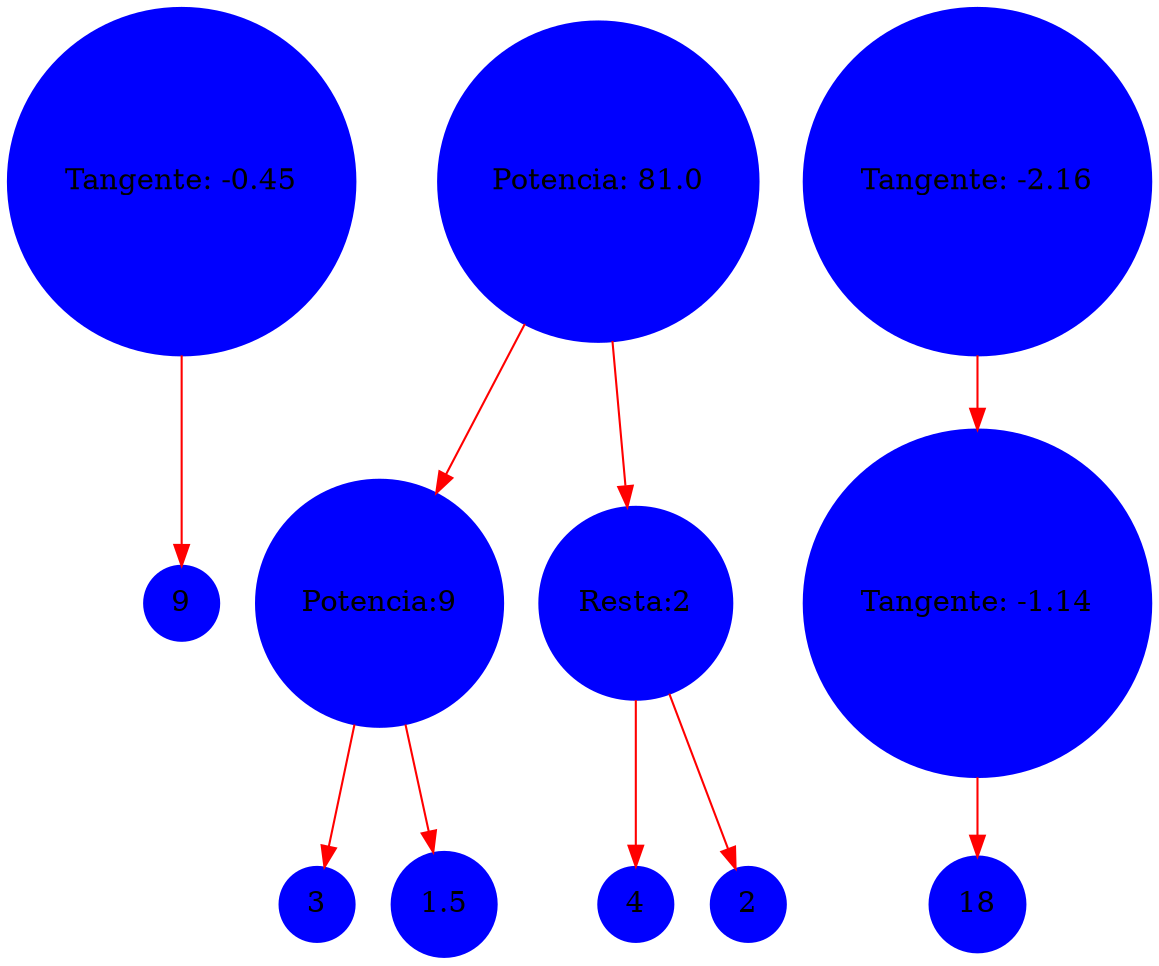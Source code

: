 digraph {
	rankdir=TB
	9 [shape=circle style=filled color = blue]
 	tangente1 -> 9 [shape=record color=red]
	tangente1 [shape=circle style=filled color = blue, label=<Tangente: -0.45>]
 	3 [shape=circle style=filled color = blue]
 	Potencia102 -> 3 [shape=record color=red]
	1.5 [shape=circle style=filled color = blue]
 	Potencia102 -> 1.5 [shape=record color=red]
	Potencia102 [shape=circle style=filled color = blue, label=<Potencia:9>]
 	potencia2 -> Potencia102 [shape=record color=red]
	4 [shape=circle style=filled color = blue]
 	Resta102 -> 4 [shape=record color=red]
	2 [shape=circle style=filled color = blue]
 	Resta102 -> 2 [shape=record color=red]
	Resta102 [shape=circle style=filled color = blue, label=<Resta:2>]
 	potencia2 -> Resta102 [shape=record color=red]
	potencia2 [shape=circle style=filled color = blue, label=<Potencia: 81.0>]
 	18 [shape=circle style=filled color = blue]
 	Tangente103 -> 18 [shape=record color=red]
	Tangente103 [shape=circle style=filled color = blue, label=<Tangente: -1.14>]
 	tangente3 -> Tangente103 [shape=record color=red]
	tangente3 [shape=circle style=filled color = blue, label=<Tangente: -2.16>]
 }
